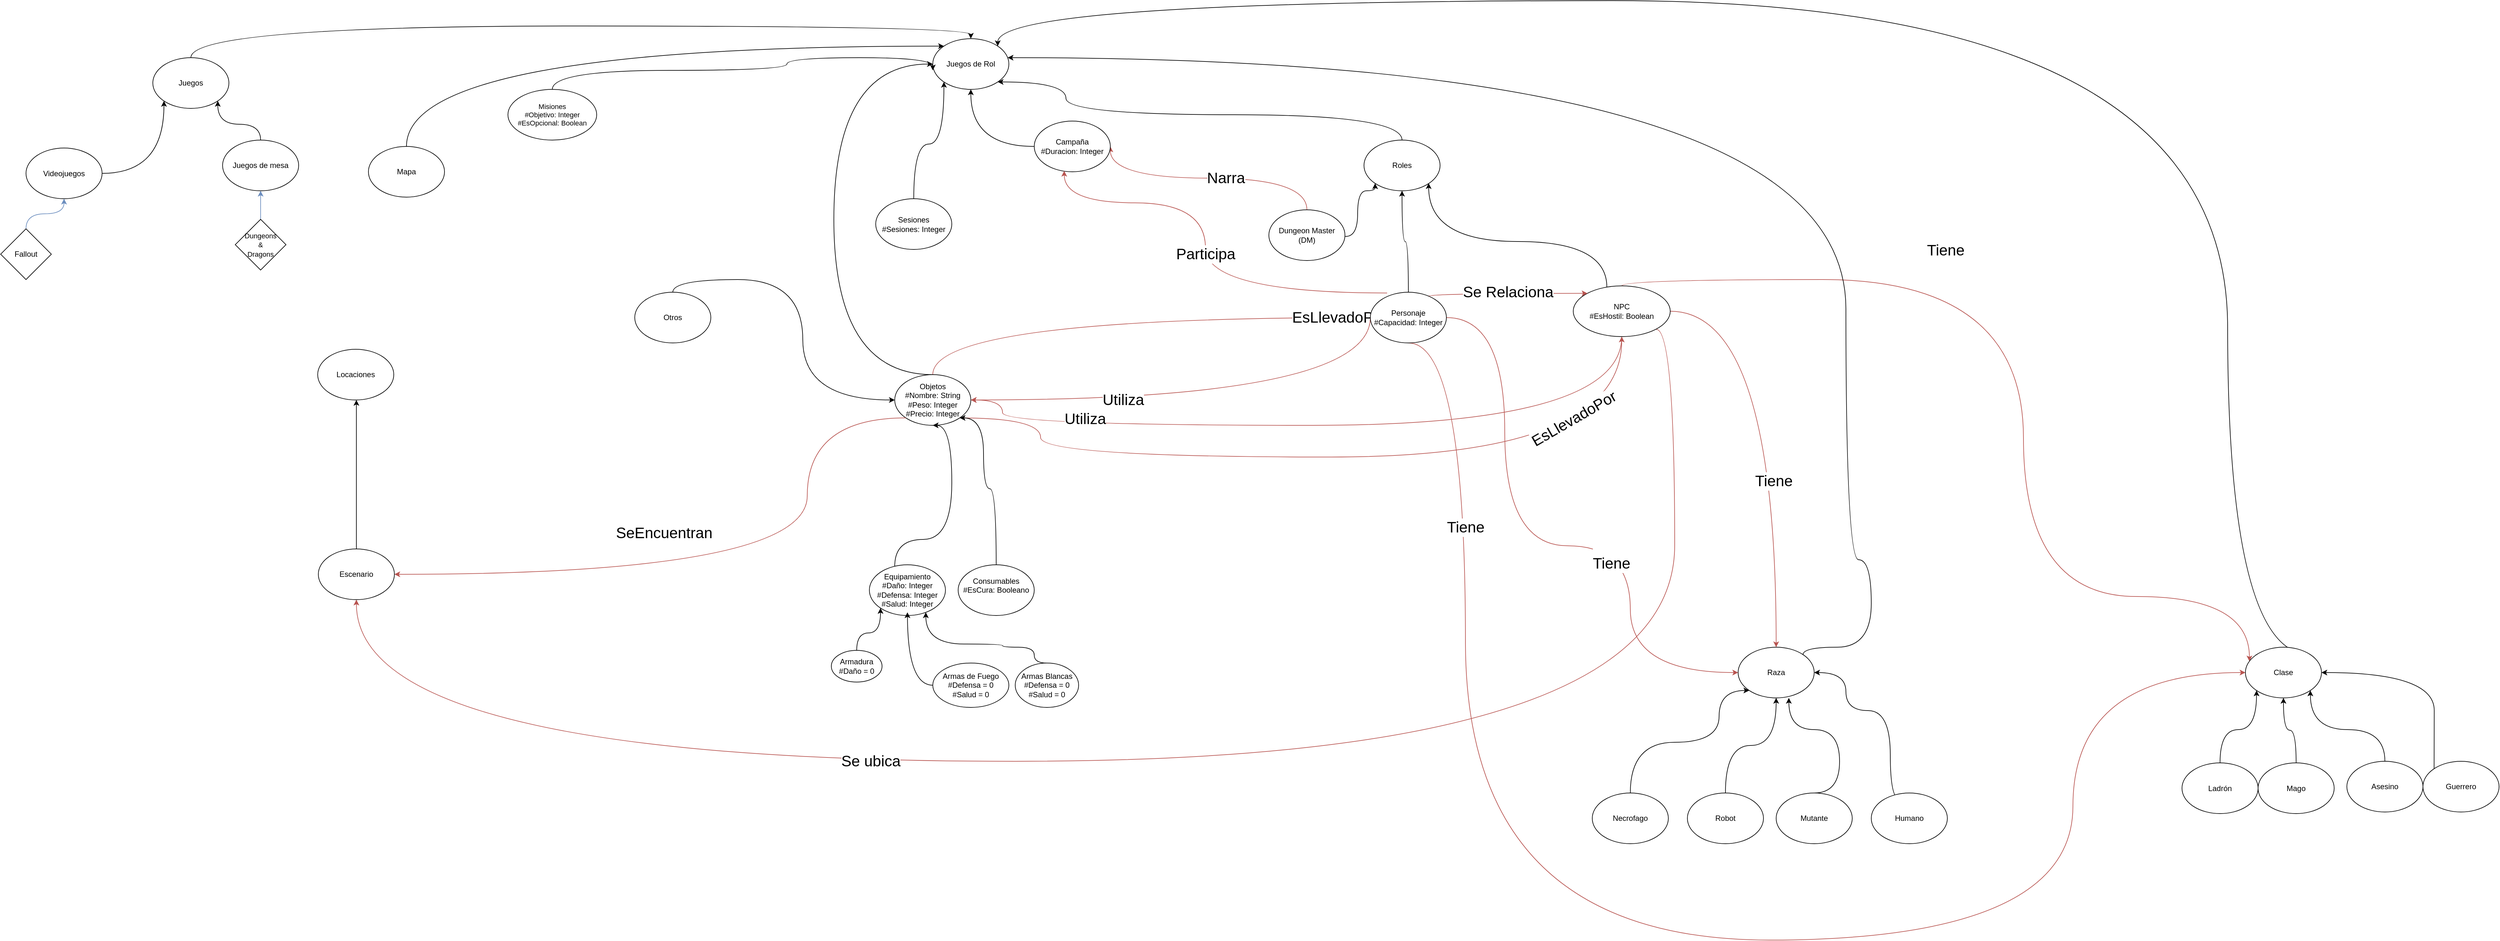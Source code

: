 <mxfile version="14.6.13" type="github">
  <diagram id="ILm2hmo1M7NyO-sgsOFn" name="Page-1">
    <mxGraphModel dx="2687" dy="1754" grid="1" gridSize="10" guides="1" tooltips="1" connect="1" arrows="1" fold="1" page="1" pageScale="1" pageWidth="827" pageHeight="1169" math="0" shadow="0">
      <root>
        <mxCell id="0" />
        <mxCell id="1" parent="0" />
        <mxCell id="UJQYvrC97F9tNQ-9GaD7-1" value="&lt;div&gt;Juegos de Rol&lt;/div&gt;" style="ellipse;whiteSpace=wrap;html=1;" parent="1" vertex="1">
          <mxGeometry x="570" y="-40" width="120" height="80" as="geometry" />
        </mxCell>
        <mxCell id="UJQYvrC97F9tNQ-9GaD7-4" style="edgeStyle=orthogonalEdgeStyle;rounded=0;orthogonalLoop=1;jettySize=auto;html=1;exitX=0.5;exitY=0;exitDx=0;exitDy=0;curved=1;entryX=0.5;entryY=0;entryDx=0;entryDy=0;" parent="1" source="UJQYvrC97F9tNQ-9GaD7-3" target="UJQYvrC97F9tNQ-9GaD7-1" edge="1">
          <mxGeometry relative="1" as="geometry">
            <mxPoint x="30" y="40" as="targetPoint" />
            <Array as="points">
              <mxPoint x="-600" y="-60" />
              <mxPoint x="630" y="-60" />
            </Array>
          </mxGeometry>
        </mxCell>
        <mxCell id="UJQYvrC97F9tNQ-9GaD7-3" value="&lt;div&gt;Juegos&lt;/div&gt;" style="ellipse;whiteSpace=wrap;html=1;" parent="1" vertex="1">
          <mxGeometry x="-660" y="-10" width="120" height="80" as="geometry" />
        </mxCell>
        <mxCell id="SzwKnhuyhr9RkpYv_53w-12" style="edgeStyle=orthogonalEdgeStyle;curved=1;rounded=0;orthogonalLoop=1;jettySize=auto;html=1;entryX=1;entryY=1;entryDx=0;entryDy=0;" parent="1" source="UJQYvrC97F9tNQ-9GaD7-6" target="UJQYvrC97F9tNQ-9GaD7-3" edge="1">
          <mxGeometry relative="1" as="geometry" />
        </mxCell>
        <mxCell id="UJQYvrC97F9tNQ-9GaD7-6" value="&lt;div&gt;Juegos de mesa&lt;br&gt;&lt;/div&gt;" style="ellipse;whiteSpace=wrap;html=1;" parent="1" vertex="1">
          <mxGeometry x="-550" y="120" width="120" height="80" as="geometry" />
        </mxCell>
        <mxCell id="SzwKnhuyhr9RkpYv_53w-13" style="edgeStyle=orthogonalEdgeStyle;curved=1;rounded=0;orthogonalLoop=1;jettySize=auto;html=1;entryX=0;entryY=1;entryDx=0;entryDy=0;" parent="1" source="UJQYvrC97F9tNQ-9GaD7-7" target="UJQYvrC97F9tNQ-9GaD7-3" edge="1">
          <mxGeometry relative="1" as="geometry" />
        </mxCell>
        <mxCell id="UJQYvrC97F9tNQ-9GaD7-7" value="Videojuegos" style="ellipse;whiteSpace=wrap;html=1;" parent="1" vertex="1">
          <mxGeometry x="-860" y="132.5" width="120" height="80" as="geometry" />
        </mxCell>
        <mxCell id="UJQYvrC97F9tNQ-9GaD7-27" style="edgeStyle=orthogonalEdgeStyle;rounded=0;orthogonalLoop=1;jettySize=auto;html=1;exitX=0.5;exitY=0;exitDx=0;exitDy=0;curved=1;entryX=1;entryY=1;entryDx=0;entryDy=0;" parent="1" source="UJQYvrC97F9tNQ-9GaD7-10" target="UJQYvrC97F9tNQ-9GaD7-1" edge="1">
          <mxGeometry relative="1" as="geometry">
            <Array as="points">
              <mxPoint x="1310" y="80" />
              <mxPoint x="780" y="80" />
              <mxPoint x="780" y="28" />
            </Array>
            <mxPoint x="1400" y="230" as="sourcePoint" />
            <mxPoint x="730" y="80" as="targetPoint" />
          </mxGeometry>
        </mxCell>
        <mxCell id="UJQYvrC97F9tNQ-9GaD7-10" value="Roles" style="ellipse;whiteSpace=wrap;html=1;" parent="1" vertex="1">
          <mxGeometry x="1250" y="120" width="120" height="80" as="geometry" />
        </mxCell>
        <mxCell id="UJQYvrC97F9tNQ-9GaD7-25" style="edgeStyle=orthogonalEdgeStyle;rounded=0;orthogonalLoop=1;jettySize=auto;html=1;exitX=0.5;exitY=0;exitDx=0;exitDy=0;curved=1;entryX=0;entryY=0.5;entryDx=0;entryDy=0;" parent="1" source="UJQYvrC97F9tNQ-9GaD7-11" target="UJQYvrC97F9tNQ-9GaD7-1" edge="1">
          <mxGeometry relative="1" as="geometry">
            <mxPoint x="280" y="40" as="targetPoint" />
            <Array as="points">
              <mxPoint x="414" />
            </Array>
          </mxGeometry>
        </mxCell>
        <mxCell id="UJQYvrC97F9tNQ-9GaD7-48" value="&lt;font style=&quot;font-size: 24px&quot;&gt;EsLlevadoPor&lt;/font&gt;" style="edgeStyle=orthogonalEdgeStyle;rounded=0;orthogonalLoop=1;jettySize=auto;html=1;fillColor=#f8cecc;strokeColor=#b85450;exitX=0.5;exitY=0;exitDx=0;exitDy=0;curved=1;entryX=0;entryY=0.5;entryDx=0;entryDy=0;" parent="1" source="UJQYvrC97F9tNQ-9GaD7-11" target="UJQYvrC97F9tNQ-9GaD7-15" edge="1">
          <mxGeometry x="0.872" relative="1" as="geometry">
            <Array as="points">
              <mxPoint x="570" y="400" />
            </Array>
            <mxPoint x="420" y="390" as="sourcePoint" />
            <mxPoint x="1" as="offset" />
            <mxPoint x="1190" y="660" as="targetPoint" />
          </mxGeometry>
        </mxCell>
        <mxCell id="HF7dfbawhb_zeDjVp4mS-3" style="edgeStyle=orthogonalEdgeStyle;rounded=0;orthogonalLoop=1;jettySize=auto;html=1;entryX=0.5;entryY=1;entryDx=0;entryDy=0;exitX=1;exitY=1;exitDx=0;exitDy=0;curved=1;fillColor=#f8cecc;strokeColor=#b85450;" edge="1" parent="1" source="UJQYvrC97F9tNQ-9GaD7-11" target="UJQYvrC97F9tNQ-9GaD7-14">
          <mxGeometry relative="1" as="geometry">
            <mxPoint x="1310" y="530" as="targetPoint" />
            <Array as="points">
              <mxPoint x="740" y="558" />
              <mxPoint x="740" y="620" />
              <mxPoint x="1657" y="620" />
            </Array>
          </mxGeometry>
        </mxCell>
        <mxCell id="HF7dfbawhb_zeDjVp4mS-4" value="&lt;font style=&quot;font-size: 24px&quot;&gt;EsLlevadoPor&lt;/font&gt;" style="edgeLabel;html=1;align=center;verticalAlign=middle;resizable=0;points=[];rotation=-30;" vertex="1" connectable="0" parent="HF7dfbawhb_zeDjVp4mS-3">
          <mxGeometry x="-0.234" y="1" relative="1" as="geometry">
            <mxPoint x="533" y="-59" as="offset" />
          </mxGeometry>
        </mxCell>
        <mxCell id="UJQYvrC97F9tNQ-9GaD7-11" value="&lt;div&gt;Objetos&lt;/div&gt;&lt;div&gt;#Nombre: String&lt;br&gt;#Peso: Integer&lt;br&gt;&lt;/div&gt;&lt;div&gt;#Precio: Integer&lt;br&gt;&lt;/div&gt;" style="ellipse;whiteSpace=wrap;html=1;" parent="1" vertex="1">
          <mxGeometry x="510" y="490" width="120" height="80" as="geometry" />
        </mxCell>
        <mxCell id="UJQYvrC97F9tNQ-9GaD7-44" value="&lt;font style=&quot;font-size: 24px&quot;&gt;Narra&lt;/font&gt;" style="edgeStyle=orthogonalEdgeStyle;rounded=0;orthogonalLoop=1;jettySize=auto;html=1;fillColor=#f8cecc;strokeColor=#b85450;entryX=1;entryY=0.5;entryDx=0;entryDy=0;exitX=0.5;exitY=0;exitDx=0;exitDy=0;curved=1;" parent="1" source="UJQYvrC97F9tNQ-9GaD7-13" target="UJQYvrC97F9tNQ-9GaD7-28" edge="1">
          <mxGeometry x="-0.136" relative="1" as="geometry">
            <mxPoint x="1314" y="730" as="targetPoint" />
            <Array as="points">
              <mxPoint x="1160" y="180" />
            </Array>
            <mxPoint x="-1" as="offset" />
          </mxGeometry>
        </mxCell>
        <mxCell id="SzwKnhuyhr9RkpYv_53w-10" style="edgeStyle=orthogonalEdgeStyle;curved=1;rounded=0;orthogonalLoop=1;jettySize=auto;html=1;exitX=1;exitY=0;exitDx=0;exitDy=0;entryX=0;entryY=1;entryDx=0;entryDy=0;" parent="1" source="UJQYvrC97F9tNQ-9GaD7-13" target="UJQYvrC97F9tNQ-9GaD7-10" edge="1">
          <mxGeometry relative="1" as="geometry">
            <mxPoint x="1358" y="178" as="targetPoint" />
            <Array as="points">
              <mxPoint x="1240" y="272" />
              <mxPoint x="1240" y="200" />
              <mxPoint x="1268" y="200" />
            </Array>
          </mxGeometry>
        </mxCell>
        <mxCell id="UJQYvrC97F9tNQ-9GaD7-13" value="Dungeon Master&lt;div&gt;(DM)&lt;br&gt;&lt;/div&gt;" style="ellipse;whiteSpace=wrap;html=1;" parent="1" vertex="1">
          <mxGeometry x="1100" y="230" width="120" height="80" as="geometry" />
        </mxCell>
        <mxCell id="SzwKnhuyhr9RkpYv_53w-15" style="edgeStyle=orthogonalEdgeStyle;curved=1;rounded=0;orthogonalLoop=1;jettySize=auto;html=1;" parent="1" source="UJQYvrC97F9tNQ-9GaD7-14" edge="1">
          <mxGeometry relative="1" as="geometry">
            <Array as="points">
              <mxPoint x="1633" y="280" />
              <mxPoint x="1352" y="280" />
            </Array>
            <mxPoint x="1500" y="300" as="sourcePoint" />
            <mxPoint x="1352" y="188" as="targetPoint" />
          </mxGeometry>
        </mxCell>
        <mxCell id="SzwKnhuyhr9RkpYv_53w-25" style="edgeStyle=orthogonalEdgeStyle;curved=1;rounded=0;orthogonalLoop=1;jettySize=auto;html=1;entryX=0.5;entryY=1;entryDx=0;entryDy=0;fillColor=#f8cecc;strokeColor=#b85450;exitX=1;exitY=1;exitDx=0;exitDy=0;" parent="1" source="UJQYvrC97F9tNQ-9GaD7-14" target="UJQYvrC97F9tNQ-9GaD7-41" edge="1">
          <mxGeometry relative="1" as="geometry">
            <mxPoint x="250" y="500" as="targetPoint" />
            <mxPoint x="1763" y="340" as="sourcePoint" />
            <Array as="points">
              <mxPoint x="1740" y="1100" />
              <mxPoint x="-339" y="1100" />
            </Array>
          </mxGeometry>
        </mxCell>
        <mxCell id="SzwKnhuyhr9RkpYv_53w-27" value="&lt;div style=&quot;font-size: 24px&quot;&gt;&lt;font style=&quot;font-size: 24px&quot;&gt;Se ubica&lt;/font&gt;&lt;/div&gt;" style="edgeLabel;html=1;align=center;verticalAlign=middle;resizable=0;points=[];" parent="SzwKnhuyhr9RkpYv_53w-25" vertex="1" connectable="0">
          <mxGeometry x="0.2" y="-19" relative="1" as="geometry">
            <mxPoint x="-152" y="19" as="offset" />
          </mxGeometry>
        </mxCell>
        <mxCell id="6iOq0DySqWm2OIO27Hgv-19" style="edgeStyle=orthogonalEdgeStyle;curved=1;rounded=0;orthogonalLoop=1;jettySize=auto;html=1;entryX=0.5;entryY=0;entryDx=0;entryDy=0;fillColor=#f8cecc;strokeColor=#b85450;" parent="1" source="UJQYvrC97F9tNQ-9GaD7-14" target="UJQYvrC97F9tNQ-9GaD7-65" edge="1">
          <mxGeometry relative="1" as="geometry" />
        </mxCell>
        <mxCell id="6iOq0DySqWm2OIO27Hgv-20" style="edgeStyle=orthogonalEdgeStyle;curved=1;rounded=0;orthogonalLoop=1;jettySize=auto;html=1;fillColor=#f8cecc;strokeColor=#b85450;entryX=0.053;entryY=0.279;entryDx=0;entryDy=0;entryPerimeter=0;" parent="1" source="UJQYvrC97F9tNQ-9GaD7-14" target="UJQYvrC97F9tNQ-9GaD7-63" edge="1">
          <mxGeometry relative="1" as="geometry">
            <Array as="points">
              <mxPoint x="1657" y="340" />
              <mxPoint x="2290" y="340" />
              <mxPoint x="2290" y="840" />
              <mxPoint x="2646" y="840" />
            </Array>
          </mxGeometry>
        </mxCell>
        <mxCell id="yNY0Yc5KAyrhEgwj456O-13" style="edgeStyle=orthogonalEdgeStyle;curved=1;rounded=0;orthogonalLoop=1;jettySize=auto;html=1;fontSize=24;entryX=1;entryY=0.5;entryDx=0;entryDy=0;fillColor=#f8cecc;strokeColor=#b85450;" parent="1" source="UJQYvrC97F9tNQ-9GaD7-14" target="UJQYvrC97F9tNQ-9GaD7-11" edge="1">
          <mxGeometry relative="1" as="geometry">
            <mxPoint x="1210" y="710" as="targetPoint" />
            <Array as="points">
              <mxPoint x="1657" y="570" />
              <mxPoint x="680" y="570" />
              <mxPoint x="680" y="530" />
            </Array>
          </mxGeometry>
        </mxCell>
        <mxCell id="HF7dfbawhb_zeDjVp4mS-2" value="&lt;font style=&quot;font-size: 24px&quot;&gt;Utiliza&lt;/font&gt;" style="edgeLabel;html=1;align=center;verticalAlign=middle;resizable=0;points=[];" vertex="1" connectable="0" parent="yNY0Yc5KAyrhEgwj456O-13">
          <mxGeometry x="0.291" relative="1" as="geometry">
            <mxPoint x="-208" y="-10" as="offset" />
          </mxGeometry>
        </mxCell>
        <mxCell id="UJQYvrC97F9tNQ-9GaD7-14" value="NPC&lt;div&gt;#EsHostil: Boolean&lt;br&gt;&lt;/div&gt;" style="ellipse;whiteSpace=wrap;html=1;" parent="1" vertex="1">
          <mxGeometry x="1580" y="350" width="153" height="80" as="geometry" />
        </mxCell>
        <mxCell id="UJQYvrC97F9tNQ-9GaD7-22" style="edgeStyle=orthogonalEdgeStyle;rounded=0;orthogonalLoop=1;jettySize=auto;html=1;curved=1;exitX=0.5;exitY=0;exitDx=0;exitDy=0;entryX=0.5;entryY=1;entryDx=0;entryDy=0;" parent="1" source="UJQYvrC97F9tNQ-9GaD7-15" target="UJQYvrC97F9tNQ-9GaD7-10" edge="1">
          <mxGeometry relative="1" as="geometry">
            <mxPoint x="1420" y="605" as="targetPoint" />
          </mxGeometry>
        </mxCell>
        <mxCell id="UJQYvrC97F9tNQ-9GaD7-45" value="&lt;font style=&quot;font-size: 24px&quot;&gt;Utiliza&lt;/font&gt;" style="edgeStyle=orthogonalEdgeStyle;rounded=0;orthogonalLoop=1;jettySize=auto;html=1;fillColor=#f8cecc;strokeColor=#b85450;curved=1;exitX=0;exitY=0.5;exitDx=0;exitDy=0;entryX=1;entryY=0.5;entryDx=0;entryDy=0;" parent="1" source="UJQYvrC97F9tNQ-9GaD7-15" target="UJQYvrC97F9tNQ-9GaD7-11" edge="1">
          <mxGeometry x="0.368" relative="1" as="geometry">
            <Array as="points">
              <mxPoint x="1260" y="530" />
            </Array>
            <mxPoint x="450" y="490" as="targetPoint" />
            <mxPoint as="offset" />
            <mxPoint x="1080" y="620" as="sourcePoint" />
          </mxGeometry>
        </mxCell>
        <mxCell id="6iOq0DySqWm2OIO27Hgv-14" style="edgeStyle=orthogonalEdgeStyle;curved=1;rounded=0;orthogonalLoop=1;jettySize=auto;html=1;entryX=0;entryY=0.5;entryDx=0;entryDy=0;fillColor=#f8cecc;strokeColor=#b85450;exitX=1;exitY=0.5;exitDx=0;exitDy=0;" parent="1" source="UJQYvrC97F9tNQ-9GaD7-15" target="UJQYvrC97F9tNQ-9GaD7-65" edge="1">
          <mxGeometry relative="1" as="geometry">
            <mxPoint x="1580" y="740" as="targetPoint" />
            <Array as="points">
              <mxPoint x="1472" y="400" />
              <mxPoint x="1472" y="760" />
              <mxPoint x="1670" y="760" />
              <mxPoint x="1670" y="960" />
            </Array>
            <mxPoint x="1430" y="540" as="sourcePoint" />
          </mxGeometry>
        </mxCell>
        <mxCell id="CvNJtpGoJNGtSQXnyby4-28" value="&lt;br&gt;&lt;font style=&quot;font-size: 24px&quot;&gt;Tiene&lt;/font&gt;" style="edgeLabel;html=1;align=center;verticalAlign=middle;resizable=0;points=[];" parent="6iOq0DySqWm2OIO27Hgv-14" vertex="1" connectable="0">
          <mxGeometry x="0.283" y="4" relative="1" as="geometry">
            <mxPoint x="-34" y="16" as="offset" />
          </mxGeometry>
        </mxCell>
        <mxCell id="6iOq0DySqWm2OIO27Hgv-15" style="edgeStyle=orthogonalEdgeStyle;curved=1;rounded=0;orthogonalLoop=1;jettySize=auto;html=1;entryX=0;entryY=0.5;entryDx=0;entryDy=0;exitX=0.5;exitY=1;exitDx=0;exitDy=0;fillColor=#f8cecc;strokeColor=#b85450;" parent="1" source="UJQYvrC97F9tNQ-9GaD7-15" target="UJQYvrC97F9tNQ-9GaD7-63" edge="1">
          <mxGeometry relative="1" as="geometry">
            <mxPoint x="2367.574" y="30.004" as="targetPoint" />
            <mxPoint x="1410" y="621.72" as="sourcePoint" />
            <Array as="points">
              <mxPoint x="1410" y="440" />
              <mxPoint x="1410" y="1382" />
              <mxPoint x="2368" y="1382" />
              <mxPoint x="2368" y="960" />
            </Array>
          </mxGeometry>
        </mxCell>
        <mxCell id="CvNJtpGoJNGtSQXnyby4-29" value="&lt;font style=&quot;font-size: 24px&quot;&gt;Tiene&lt;/font&gt;" style="edgeLabel;html=1;align=center;verticalAlign=middle;resizable=0;points=[];" parent="6iOq0DySqWm2OIO27Hgv-15" vertex="1" connectable="0">
          <mxGeometry x="-0.736" y="47" relative="1" as="geometry">
            <mxPoint x="-47" y="26" as="offset" />
          </mxGeometry>
        </mxCell>
        <mxCell id="yNY0Yc5KAyrhEgwj456O-9" style="edgeStyle=orthogonalEdgeStyle;curved=1;rounded=0;orthogonalLoop=1;jettySize=auto;html=1;entryX=0;entryY=0;entryDx=0;entryDy=0;exitX=1;exitY=0;exitDx=0;exitDy=0;fillColor=#f8cecc;strokeColor=#b85450;" parent="1" source="UJQYvrC97F9tNQ-9GaD7-15" target="UJQYvrC97F9tNQ-9GaD7-14" edge="1">
          <mxGeometry relative="1" as="geometry">
            <Array as="points">
              <mxPoint x="1350" y="372" />
              <mxPoint x="1350" y="362" />
            </Array>
          </mxGeometry>
        </mxCell>
        <mxCell id="yNY0Yc5KAyrhEgwj456O-10" value="&lt;div&gt;Se Relaciona&lt;/div&gt;" style="edgeLabel;html=1;align=center;verticalAlign=middle;resizable=0;points=[];fontSize=24;" parent="yNY0Yc5KAyrhEgwj456O-9" vertex="1" connectable="0">
          <mxGeometry x="0.258" y="4" relative="1" as="geometry">
            <mxPoint x="-24" y="2" as="offset" />
          </mxGeometry>
        </mxCell>
        <mxCell id="UJQYvrC97F9tNQ-9GaD7-15" value="&lt;div&gt;Personaje&lt;br&gt;#Capacidad: Integer&lt;br&gt;&lt;/div&gt;" style="ellipse;whiteSpace=wrap;html=1;" parent="1" vertex="1">
          <mxGeometry x="1260" y="360" width="120" height="80" as="geometry" />
        </mxCell>
        <mxCell id="UJQYvrC97F9tNQ-9GaD7-50" style="edgeStyle=orthogonalEdgeStyle;rounded=0;orthogonalLoop=1;jettySize=auto;html=1;entryX=0;entryY=0.5;entryDx=0;entryDy=0;curved=1;exitX=0.5;exitY=0;exitDx=0;exitDy=0;" parent="1" source="UJQYvrC97F9tNQ-9GaD7-16" target="UJQYvrC97F9tNQ-9GaD7-11" edge="1">
          <mxGeometry relative="1" as="geometry" />
        </mxCell>
        <mxCell id="UJQYvrC97F9tNQ-9GaD7-16" value="&lt;div&gt;Otros&lt;/div&gt;" style="ellipse;whiteSpace=wrap;html=1;" parent="1" vertex="1">
          <mxGeometry x="100" y="360" width="120" height="80" as="geometry" />
        </mxCell>
        <mxCell id="SzwKnhuyhr9RkpYv_53w-11" style="edgeStyle=orthogonalEdgeStyle;curved=1;rounded=0;orthogonalLoop=1;jettySize=auto;html=1;entryX=0.5;entryY=1;entryDx=0;entryDy=0;" parent="1" source="UJQYvrC97F9tNQ-9GaD7-17" target="UJQYvrC97F9tNQ-9GaD7-11" edge="1">
          <mxGeometry relative="1" as="geometry">
            <Array as="points">
              <mxPoint x="510" y="750" />
              <mxPoint x="600" y="750" />
              <mxPoint x="600" y="570" />
            </Array>
          </mxGeometry>
        </mxCell>
        <mxCell id="UJQYvrC97F9tNQ-9GaD7-17" value="&lt;div&gt;Equipamiento&lt;/div&gt;&lt;div&gt;#Daño: Integer&lt;/div&gt;&lt;div&gt;#Defensa: Integer&lt;/div&gt;&lt;div&gt;#Salud: Integer&lt;br&gt;&lt;/div&gt;" style="ellipse;whiteSpace=wrap;html=1;" parent="1" vertex="1">
          <mxGeometry x="470" y="790" width="120" height="80" as="geometry" />
        </mxCell>
        <mxCell id="UJQYvrC97F9tNQ-9GaD7-20" style="edgeStyle=orthogonalEdgeStyle;rounded=0;orthogonalLoop=1;jettySize=auto;html=1;exitX=0.5;exitY=0;exitDx=0;exitDy=0;curved=1;entryX=1;entryY=1;entryDx=0;entryDy=0;" parent="1" source="UJQYvrC97F9tNQ-9GaD7-18" target="UJQYvrC97F9tNQ-9GaD7-11" edge="1">
          <mxGeometry relative="1" as="geometry">
            <mxPoint x="500" y="300" as="targetPoint" />
            <Array as="points">
              <mxPoint x="670" y="670" />
              <mxPoint x="650" y="670" />
              <mxPoint x="650" y="558" />
            </Array>
          </mxGeometry>
        </mxCell>
        <mxCell id="UJQYvrC97F9tNQ-9GaD7-18" value="&lt;div&gt;Consumables&lt;/div&gt;&lt;div&gt;#EsCura: Booleano&lt;/div&gt;&lt;div&gt;&lt;br&gt;&lt;/div&gt;" style="ellipse;whiteSpace=wrap;html=1;" parent="1" vertex="1">
          <mxGeometry x="610" y="790" width="120" height="80" as="geometry" />
        </mxCell>
        <mxCell id="yNY0Yc5KAyrhEgwj456O-3" style="edgeStyle=orthogonalEdgeStyle;curved=1;rounded=0;orthogonalLoop=1;jettySize=auto;html=1;entryX=0.5;entryY=1;entryDx=0;entryDy=0;" parent="1" source="UJQYvrC97F9tNQ-9GaD7-28" target="UJQYvrC97F9tNQ-9GaD7-1" edge="1">
          <mxGeometry relative="1" as="geometry" />
        </mxCell>
        <mxCell id="UJQYvrC97F9tNQ-9GaD7-28" value="&lt;div&gt;Campaña&lt;/div&gt;&lt;div&gt;#Duracion: Integer&lt;br&gt;&lt;/div&gt;" style="ellipse;whiteSpace=wrap;html=1;" parent="1" vertex="1">
          <mxGeometry x="730" y="90" width="120" height="80" as="geometry" />
        </mxCell>
        <mxCell id="UJQYvrC97F9tNQ-9GaD7-36" style="edgeStyle=orthogonalEdgeStyle;rounded=0;orthogonalLoop=1;jettySize=auto;html=1;exitX=0.5;exitY=0;exitDx=0;exitDy=0;curved=1;entryX=0;entryY=0;entryDx=0;entryDy=0;" parent="1" source="UJQYvrC97F9tNQ-9GaD7-29" target="UJQYvrC97F9tNQ-9GaD7-1" edge="1">
          <mxGeometry relative="1" as="geometry">
            <Array as="points">
              <mxPoint x="-260" y="-28" />
            </Array>
            <mxPoint x="80" y="40" as="targetPoint" />
          </mxGeometry>
        </mxCell>
        <mxCell id="UJQYvrC97F9tNQ-9GaD7-29" value="&lt;div&gt;Mapa&lt;/div&gt;" style="ellipse;whiteSpace=wrap;html=1;" parent="1" vertex="1">
          <mxGeometry x="-320" y="130" width="120" height="80" as="geometry" />
        </mxCell>
        <mxCell id="yNY0Yc5KAyrhEgwj456O-7" style="edgeStyle=orthogonalEdgeStyle;curved=1;rounded=0;orthogonalLoop=1;jettySize=auto;html=1;entryX=0;entryY=1;entryDx=0;entryDy=0;" parent="1" source="UJQYvrC97F9tNQ-9GaD7-30" target="UJQYvrC97F9tNQ-9GaD7-1" edge="1">
          <mxGeometry relative="1" as="geometry" />
        </mxCell>
        <mxCell id="UJQYvrC97F9tNQ-9GaD7-30" value="&lt;div&gt;Sesiones&lt;/div&gt;&lt;div&gt;#Sesiones: Integer&lt;/div&gt;" style="ellipse;whiteSpace=wrap;html=1;" parent="1" vertex="1">
          <mxGeometry x="480" y="212.5" width="120" height="80" as="geometry" />
        </mxCell>
        <mxCell id="UJQYvrC97F9tNQ-9GaD7-38" value="&lt;div&gt;Locaciones&lt;/div&gt;" style="ellipse;whiteSpace=wrap;html=1;" parent="1" vertex="1">
          <mxGeometry x="-400" y="450" width="120" height="80" as="geometry" />
        </mxCell>
        <mxCell id="UJQYvrC97F9tNQ-9GaD7-42" style="edgeStyle=orthogonalEdgeStyle;rounded=0;orthogonalLoop=1;jettySize=auto;html=1;" parent="1" source="UJQYvrC97F9tNQ-9GaD7-41" target="UJQYvrC97F9tNQ-9GaD7-38" edge="1">
          <mxGeometry relative="1" as="geometry">
            <Array as="points">
              <mxPoint x="-339" y="665" />
              <mxPoint x="-339" y="665" />
            </Array>
          </mxGeometry>
        </mxCell>
        <mxCell id="FlBANSL4gSkgFVg6_J4F-5" style="edgeStyle=orthogonalEdgeStyle;rounded=0;orthogonalLoop=1;jettySize=auto;html=1;fillColor=#f8cecc;strokeColor=#b85450;entryX=1;entryY=0.5;entryDx=0;entryDy=0;exitX=0;exitY=1;exitDx=0;exitDy=0;curved=1;" parent="1" source="UJQYvrC97F9tNQ-9GaD7-11" target="UJQYvrC97F9tNQ-9GaD7-41" edge="1">
          <mxGeometry relative="1" as="geometry">
            <mxPoint x="-420" y="800" as="targetPoint" />
            <mxPoint x="390" y="440" as="sourcePoint" />
            <Array as="points">
              <mxPoint x="372" y="805" />
            </Array>
          </mxGeometry>
        </mxCell>
        <mxCell id="FlBANSL4gSkgFVg6_J4F-6" value="&lt;div&gt;SeEncuentran&lt;/div&gt;" style="edgeLabel;html=1;align=center;verticalAlign=middle;resizable=0;points=[];fontSize=24;" parent="FlBANSL4gSkgFVg6_J4F-5" vertex="1" connectable="0">
          <mxGeometry x="0.012" y="1" relative="1" as="geometry">
            <mxPoint x="-96" y="-66" as="offset" />
          </mxGeometry>
        </mxCell>
        <mxCell id="CvNJtpGoJNGtSQXnyby4-33" value="" style="edgeLabel;html=1;align=center;verticalAlign=middle;resizable=0;points=[];fontSize=24;" parent="FlBANSL4gSkgFVg6_J4F-5" vertex="1" connectable="0">
          <mxGeometry x="0.158" y="-65" relative="1" as="geometry">
            <mxPoint as="offset" />
          </mxGeometry>
        </mxCell>
        <mxCell id="SzwKnhuyhr9RkpYv_53w-2" style="edgeStyle=orthogonalEdgeStyle;rounded=0;orthogonalLoop=1;jettySize=auto;html=1;" parent="1" edge="1">
          <mxGeometry relative="1" as="geometry">
            <mxPoint x="-278.724" y="815" as="targetPoint" />
            <mxPoint x="-279" y="815" as="sourcePoint" />
          </mxGeometry>
        </mxCell>
        <mxCell id="UJQYvrC97F9tNQ-9GaD7-41" value="&lt;div&gt;Escenario&lt;/div&gt;" style="ellipse;whiteSpace=wrap;html=1;" parent="1" vertex="1">
          <mxGeometry x="-399" y="765" width="120" height="80" as="geometry" />
        </mxCell>
        <mxCell id="yNY0Yc5KAyrhEgwj456O-5" style="edgeStyle=orthogonalEdgeStyle;curved=1;rounded=0;orthogonalLoop=1;jettySize=auto;html=1;entryX=0;entryY=0.625;entryDx=0;entryDy=0;entryPerimeter=0;" parent="1" source="UJQYvrC97F9tNQ-9GaD7-54" target="UJQYvrC97F9tNQ-9GaD7-1" edge="1">
          <mxGeometry relative="1" as="geometry">
            <mxPoint x="440" y="-10" as="targetPoint" />
            <Array as="points">
              <mxPoint x="-30" y="10" />
              <mxPoint x="340" y="10" />
              <mxPoint x="340" y="-10" />
              <mxPoint x="570" y="-10" />
            </Array>
          </mxGeometry>
        </mxCell>
        <mxCell id="UJQYvrC97F9tNQ-9GaD7-54" value="&lt;div style=&quot;font-size: 11px&quot;&gt;Misiones&lt;/div&gt;&lt;div style=&quot;font-size: 11px&quot;&gt;#Objetivo: Integer&lt;/div&gt;&lt;div style=&quot;font-size: 11px&quot;&gt;#EsOpcional: Boolean&lt;br&gt;&lt;/div&gt;" style="ellipse;whiteSpace=wrap;html=1;" parent="1" vertex="1">
          <mxGeometry x="-100" y="40" width="140" height="80" as="geometry" />
        </mxCell>
        <mxCell id="UJQYvrC97F9tNQ-9GaD7-57" value="&lt;div style=&quot;font-size: 24px&quot;&gt;&lt;font style=&quot;font-size: 24px&quot;&gt;Participa&lt;/font&gt;&lt;/div&gt;" style="edgeStyle=orthogonalEdgeStyle;rounded=0;orthogonalLoop=1;jettySize=auto;html=1;fillColor=#f8cecc;strokeColor=#b85450;entryX=0.394;entryY=0.982;entryDx=0;entryDy=0;curved=1;entryPerimeter=0;exitX=0.221;exitY=0.015;exitDx=0;exitDy=0;exitPerimeter=0;" parent="1" source="UJQYvrC97F9tNQ-9GaD7-15" target="UJQYvrC97F9tNQ-9GaD7-28" edge="1">
          <mxGeometry x="-0.009" relative="1" as="geometry">
            <mxPoint x="1388" y="608" as="sourcePoint" />
            <mxPoint as="offset" />
            <Array as="points">
              <mxPoint x="1000" y="361" />
              <mxPoint x="1000" y="219" />
              <mxPoint x="777" y="219" />
            </Array>
            <mxPoint x="-130" y="565" as="targetPoint" />
          </mxGeometry>
        </mxCell>
        <mxCell id="6iOq0DySqWm2OIO27Hgv-13" style="edgeStyle=orthogonalEdgeStyle;curved=1;rounded=0;orthogonalLoop=1;jettySize=auto;html=1;entryX=1;entryY=0;entryDx=0;entryDy=0;exitX=1;exitY=0;exitDx=0;exitDy=0;" parent="1" source="UJQYvrC97F9tNQ-9GaD7-63" target="UJQYvrC97F9tNQ-9GaD7-1" edge="1">
          <mxGeometry relative="1" as="geometry">
            <mxPoint x="840" y="-60" as="targetPoint" />
            <Array as="points">
              <mxPoint x="2612" y="-100" />
              <mxPoint x="672" y="-100" />
            </Array>
          </mxGeometry>
        </mxCell>
        <mxCell id="UJQYvrC97F9tNQ-9GaD7-63" value="&lt;div&gt;Clase&lt;/div&gt;" style="ellipse;whiteSpace=wrap;html=1;" parent="1" vertex="1">
          <mxGeometry x="2640" y="920" width="120" height="80" as="geometry" />
        </mxCell>
        <mxCell id="6iOq0DySqWm2OIO27Hgv-11" style="edgeStyle=orthogonalEdgeStyle;curved=1;rounded=0;orthogonalLoop=1;jettySize=auto;html=1;exitX=1;exitY=0;exitDx=0;exitDy=0;" parent="1" source="UJQYvrC97F9tNQ-9GaD7-65" target="UJQYvrC97F9tNQ-9GaD7-1" edge="1">
          <mxGeometry relative="1" as="geometry">
            <mxPoint x="690" y="-10" as="targetPoint" />
            <Array as="points">
              <mxPoint x="1942" y="920" />
              <mxPoint x="2050" y="920" />
              <mxPoint x="2050" y="782" />
              <mxPoint x="2010" y="782" />
              <mxPoint x="2010" y="-10" />
            </Array>
          </mxGeometry>
        </mxCell>
        <mxCell id="UJQYvrC97F9tNQ-9GaD7-65" value="&lt;div&gt;Raza&lt;/div&gt;" style="ellipse;whiteSpace=wrap;html=1;" parent="1" vertex="1">
          <mxGeometry x="1840" y="920" width="120" height="80" as="geometry" />
        </mxCell>
        <mxCell id="6iOq0DySqWm2OIO27Hgv-21" value="&lt;font style=&quot;font-size: 24px&quot;&gt;Tiene&lt;/font&gt;" style="edgeLabel;html=1;align=center;verticalAlign=middle;resizable=0;points=[];" parent="1" vertex="1" connectable="0">
          <mxGeometry x="1640" y="780" as="geometry">
            <mxPoint x="256" y="-122" as="offset" />
          </mxGeometry>
        </mxCell>
        <mxCell id="6iOq0DySqWm2OIO27Hgv-22" value="Tiene" style="edgeLabel;html=1;align=center;verticalAlign=middle;resizable=0;points=[];fontSize=24;" parent="1" vertex="1" connectable="0">
          <mxGeometry x="1686.5" y="540" as="geometry">
            <mxPoint x="480" y="-246" as="offset" />
          </mxGeometry>
        </mxCell>
        <mxCell id="CvNJtpGoJNGtSQXnyby4-5" style="edgeStyle=orthogonalEdgeStyle;rounded=0;orthogonalLoop=1;jettySize=auto;html=1;entryX=0;entryY=1;entryDx=0;entryDy=0;curved=1;" parent="1" source="CvNJtpGoJNGtSQXnyby4-1" target="UJQYvrC97F9tNQ-9GaD7-65" edge="1">
          <mxGeometry relative="1" as="geometry">
            <Array as="points">
              <mxPoint x="1810" y="1070" />
              <mxPoint x="1810" y="988" />
            </Array>
          </mxGeometry>
        </mxCell>
        <mxCell id="CvNJtpGoJNGtSQXnyby4-1" value="Necrofago" style="ellipse;whiteSpace=wrap;html=1;" parent="1" vertex="1">
          <mxGeometry x="1610" y="1150" width="120" height="80" as="geometry" />
        </mxCell>
        <mxCell id="CvNJtpGoJNGtSQXnyby4-8" style="edgeStyle=orthogonalEdgeStyle;curved=1;rounded=0;orthogonalLoop=1;jettySize=auto;html=1;entryX=1;entryY=0.5;entryDx=0;entryDy=0;exitX=0.5;exitY=0;exitDx=0;exitDy=0;" parent="1" source="CvNJtpGoJNGtSQXnyby4-2" target="UJQYvrC97F9tNQ-9GaD7-65" edge="1">
          <mxGeometry relative="1" as="geometry">
            <Array as="points">
              <mxPoint x="2080" y="1160" />
              <mxPoint x="2080" y="1020" />
              <mxPoint x="2010" y="1020" />
              <mxPoint x="2010" y="960" />
            </Array>
          </mxGeometry>
        </mxCell>
        <mxCell id="CvNJtpGoJNGtSQXnyby4-2" value="Humano" style="ellipse;whiteSpace=wrap;html=1;" parent="1" vertex="1">
          <mxGeometry x="2050" y="1150" width="120" height="80" as="geometry" />
        </mxCell>
        <mxCell id="CvNJtpGoJNGtSQXnyby4-7" style="edgeStyle=orthogonalEdgeStyle;curved=1;rounded=0;orthogonalLoop=1;jettySize=auto;html=1;exitX=0.5;exitY=0;exitDx=0;exitDy=0;" parent="1" source="CvNJtpGoJNGtSQXnyby4-3" edge="1">
          <mxGeometry relative="1" as="geometry">
            <mxPoint x="1920" y="1000" as="targetPoint" />
            <Array as="points">
              <mxPoint x="2000" y="1150" />
              <mxPoint x="2000" y="1050" />
              <mxPoint x="1920" y="1050" />
            </Array>
          </mxGeometry>
        </mxCell>
        <mxCell id="CvNJtpGoJNGtSQXnyby4-3" value="Mutante" style="ellipse;whiteSpace=wrap;html=1;" parent="1" vertex="1">
          <mxGeometry x="1900" y="1150" width="120" height="80" as="geometry" />
        </mxCell>
        <mxCell id="CvNJtpGoJNGtSQXnyby4-6" style="edgeStyle=orthogonalEdgeStyle;rounded=0;orthogonalLoop=1;jettySize=auto;html=1;entryX=0.5;entryY=1;entryDx=0;entryDy=0;curved=1;" parent="1" source="CvNJtpGoJNGtSQXnyby4-4" target="UJQYvrC97F9tNQ-9GaD7-65" edge="1">
          <mxGeometry relative="1" as="geometry" />
        </mxCell>
        <mxCell id="CvNJtpGoJNGtSQXnyby4-4" value="Robot" style="ellipse;whiteSpace=wrap;html=1;" parent="1" vertex="1">
          <mxGeometry x="1760" y="1150" width="120" height="80" as="geometry" />
        </mxCell>
        <mxCell id="CvNJtpGoJNGtSQXnyby4-16" style="edgeStyle=orthogonalEdgeStyle;curved=1;rounded=0;orthogonalLoop=1;jettySize=auto;html=1;entryX=0;entryY=1;entryDx=0;entryDy=0;exitX=0.5;exitY=0;exitDx=0;exitDy=0;" parent="1" source="CvNJtpGoJNGtSQXnyby4-9" target="UJQYvrC97F9tNQ-9GaD7-63" edge="1">
          <mxGeometry relative="1" as="geometry">
            <Array as="points">
              <mxPoint x="2600" y="1050" />
              <mxPoint x="2658" y="1050" />
            </Array>
          </mxGeometry>
        </mxCell>
        <mxCell id="CvNJtpGoJNGtSQXnyby4-9" value="Ladrón" style="ellipse;whiteSpace=wrap;html=1;" parent="1" vertex="1">
          <mxGeometry x="2540" y="1102.5" width="120" height="80" as="geometry" />
        </mxCell>
        <mxCell id="CvNJtpGoJNGtSQXnyby4-15" style="edgeStyle=orthogonalEdgeStyle;curved=1;rounded=0;orthogonalLoop=1;jettySize=auto;html=1;entryX=0.5;entryY=1;entryDx=0;entryDy=0;" parent="1" source="CvNJtpGoJNGtSQXnyby4-10" target="UJQYvrC97F9tNQ-9GaD7-63" edge="1">
          <mxGeometry relative="1" as="geometry">
            <Array as="points">
              <mxPoint x="2720" y="1051" />
              <mxPoint x="2700" y="1051" />
            </Array>
          </mxGeometry>
        </mxCell>
        <mxCell id="CvNJtpGoJNGtSQXnyby4-10" value="Mago" style="ellipse;whiteSpace=wrap;html=1;" parent="1" vertex="1">
          <mxGeometry x="2660" y="1102.5" width="120" height="80" as="geometry" />
        </mxCell>
        <mxCell id="CvNJtpGoJNGtSQXnyby4-14" style="edgeStyle=orthogonalEdgeStyle;curved=1;rounded=0;orthogonalLoop=1;jettySize=auto;html=1;entryX=1;entryY=1;entryDx=0;entryDy=0;exitX=0.5;exitY=0;exitDx=0;exitDy=0;" parent="1" source="CvNJtpGoJNGtSQXnyby4-11" target="UJQYvrC97F9tNQ-9GaD7-63" edge="1">
          <mxGeometry relative="1" as="geometry" />
        </mxCell>
        <mxCell id="CvNJtpGoJNGtSQXnyby4-11" value="Asesino" style="ellipse;whiteSpace=wrap;html=1;" parent="1" vertex="1">
          <mxGeometry x="2800" y="1100" width="120" height="80" as="geometry" />
        </mxCell>
        <mxCell id="CvNJtpGoJNGtSQXnyby4-13" style="edgeStyle=orthogonalEdgeStyle;curved=1;rounded=0;orthogonalLoop=1;jettySize=auto;html=1;exitX=0;exitY=0;exitDx=0;exitDy=0;" parent="1" source="CvNJtpGoJNGtSQXnyby4-12" edge="1">
          <mxGeometry relative="1" as="geometry">
            <mxPoint x="2760" y="960" as="targetPoint" />
            <Array as="points">
              <mxPoint x="2938" y="1080" />
              <mxPoint x="2938" y="960" />
            </Array>
          </mxGeometry>
        </mxCell>
        <mxCell id="CvNJtpGoJNGtSQXnyby4-12" value="Guerrero" style="ellipse;whiteSpace=wrap;html=1;" parent="1" vertex="1">
          <mxGeometry x="2920" y="1100" width="120" height="80" as="geometry" />
        </mxCell>
        <mxCell id="CvNJtpGoJNGtSQXnyby4-19" style="edgeStyle=orthogonalEdgeStyle;curved=1;rounded=0;orthogonalLoop=1;jettySize=auto;html=1;" parent="1" source="CvNJtpGoJNGtSQXnyby4-17" edge="1">
          <mxGeometry relative="1" as="geometry">
            <mxPoint x="530" y="865" as="targetPoint" />
          </mxGeometry>
        </mxCell>
        <mxCell id="CvNJtpGoJNGtSQXnyby4-17" value="Armas de Fuego&lt;br&gt;#Defensa = 0&lt;br&gt;#Salud = 0" style="ellipse;whiteSpace=wrap;html=1;" parent="1" vertex="1">
          <mxGeometry x="570" y="945" width="120" height="70" as="geometry" />
        </mxCell>
        <mxCell id="CvNJtpGoJNGtSQXnyby4-20" style="edgeStyle=orthogonalEdgeStyle;curved=1;rounded=0;orthogonalLoop=1;jettySize=auto;html=1;exitX=0.5;exitY=0;exitDx=0;exitDy=0;" parent="1" source="CvNJtpGoJNGtSQXnyby4-18" edge="1">
          <mxGeometry relative="1" as="geometry">
            <Array as="points">
              <mxPoint x="730" y="920" />
              <mxPoint x="680" y="920" />
              <mxPoint x="680" y="915" />
              <mxPoint x="559" y="915" />
            </Array>
            <mxPoint x="559" y="865" as="targetPoint" />
          </mxGeometry>
        </mxCell>
        <mxCell id="CvNJtpGoJNGtSQXnyby4-18" value="&lt;div&gt;Armas Blancas&lt;/div&gt;&lt;div&gt;#Defensa = 0&lt;br&gt;#Salud = 0&lt;br&gt;&lt;/div&gt;" style="ellipse;whiteSpace=wrap;html=1;" parent="1" vertex="1">
          <mxGeometry x="700" y="945" width="100" height="70" as="geometry" />
        </mxCell>
        <mxCell id="IkymjTVyEV-GXIHBk388-9" style="edgeStyle=orthogonalEdgeStyle;curved=1;rounded=0;orthogonalLoop=1;jettySize=auto;html=1;fillColor=#dae8fc;strokeColor=#6c8ebf;" parent="1" source="IkymjTVyEV-GXIHBk388-7" target="UJQYvrC97F9tNQ-9GaD7-7" edge="1">
          <mxGeometry relative="1" as="geometry" />
        </mxCell>
        <mxCell id="IkymjTVyEV-GXIHBk388-7" value="Fallout" style="rhombus;whiteSpace=wrap;html=1;" parent="1" vertex="1">
          <mxGeometry x="-900" y="260" width="80" height="80" as="geometry" />
        </mxCell>
        <mxCell id="IkymjTVyEV-GXIHBk388-10" style="edgeStyle=orthogonalEdgeStyle;curved=1;rounded=0;orthogonalLoop=1;jettySize=auto;html=1;entryX=0.5;entryY=1;entryDx=0;entryDy=0;fillColor=#dae8fc;strokeColor=#6c8ebf;" parent="1" source="IkymjTVyEV-GXIHBk388-8" target="UJQYvrC97F9tNQ-9GaD7-6" edge="1">
          <mxGeometry relative="1" as="geometry" />
        </mxCell>
        <mxCell id="IkymjTVyEV-GXIHBk388-8" value="&lt;font style=&quot;font-size: 11px&quot;&gt;Dungeons&lt;br&gt;&amp;amp;&lt;br&gt;Dragons&lt;/font&gt;" style="rhombus;whiteSpace=wrap;html=1;" parent="1" vertex="1">
          <mxGeometry x="-530" y="245" width="80" height="80" as="geometry" />
        </mxCell>
        <mxCell id="rZdIcUO9GPy4Mxk8KI-I-13" style="edgeStyle=orthogonalEdgeStyle;curved=1;rounded=0;orthogonalLoop=1;jettySize=auto;html=1;entryX=0;entryY=1;entryDx=0;entryDy=0;" parent="1" source="rZdIcUO9GPy4Mxk8KI-I-12" target="UJQYvrC97F9tNQ-9GaD7-17" edge="1">
          <mxGeometry relative="1" as="geometry" />
        </mxCell>
        <mxCell id="rZdIcUO9GPy4Mxk8KI-I-12" value="&lt;div&gt;Armadura&lt;/div&gt;&lt;div&gt;#Daño = 0&lt;/div&gt;" style="ellipse;whiteSpace=wrap;html=1;" parent="1" vertex="1">
          <mxGeometry x="410" y="925" width="80" height="50" as="geometry" />
        </mxCell>
      </root>
    </mxGraphModel>
  </diagram>
</mxfile>
